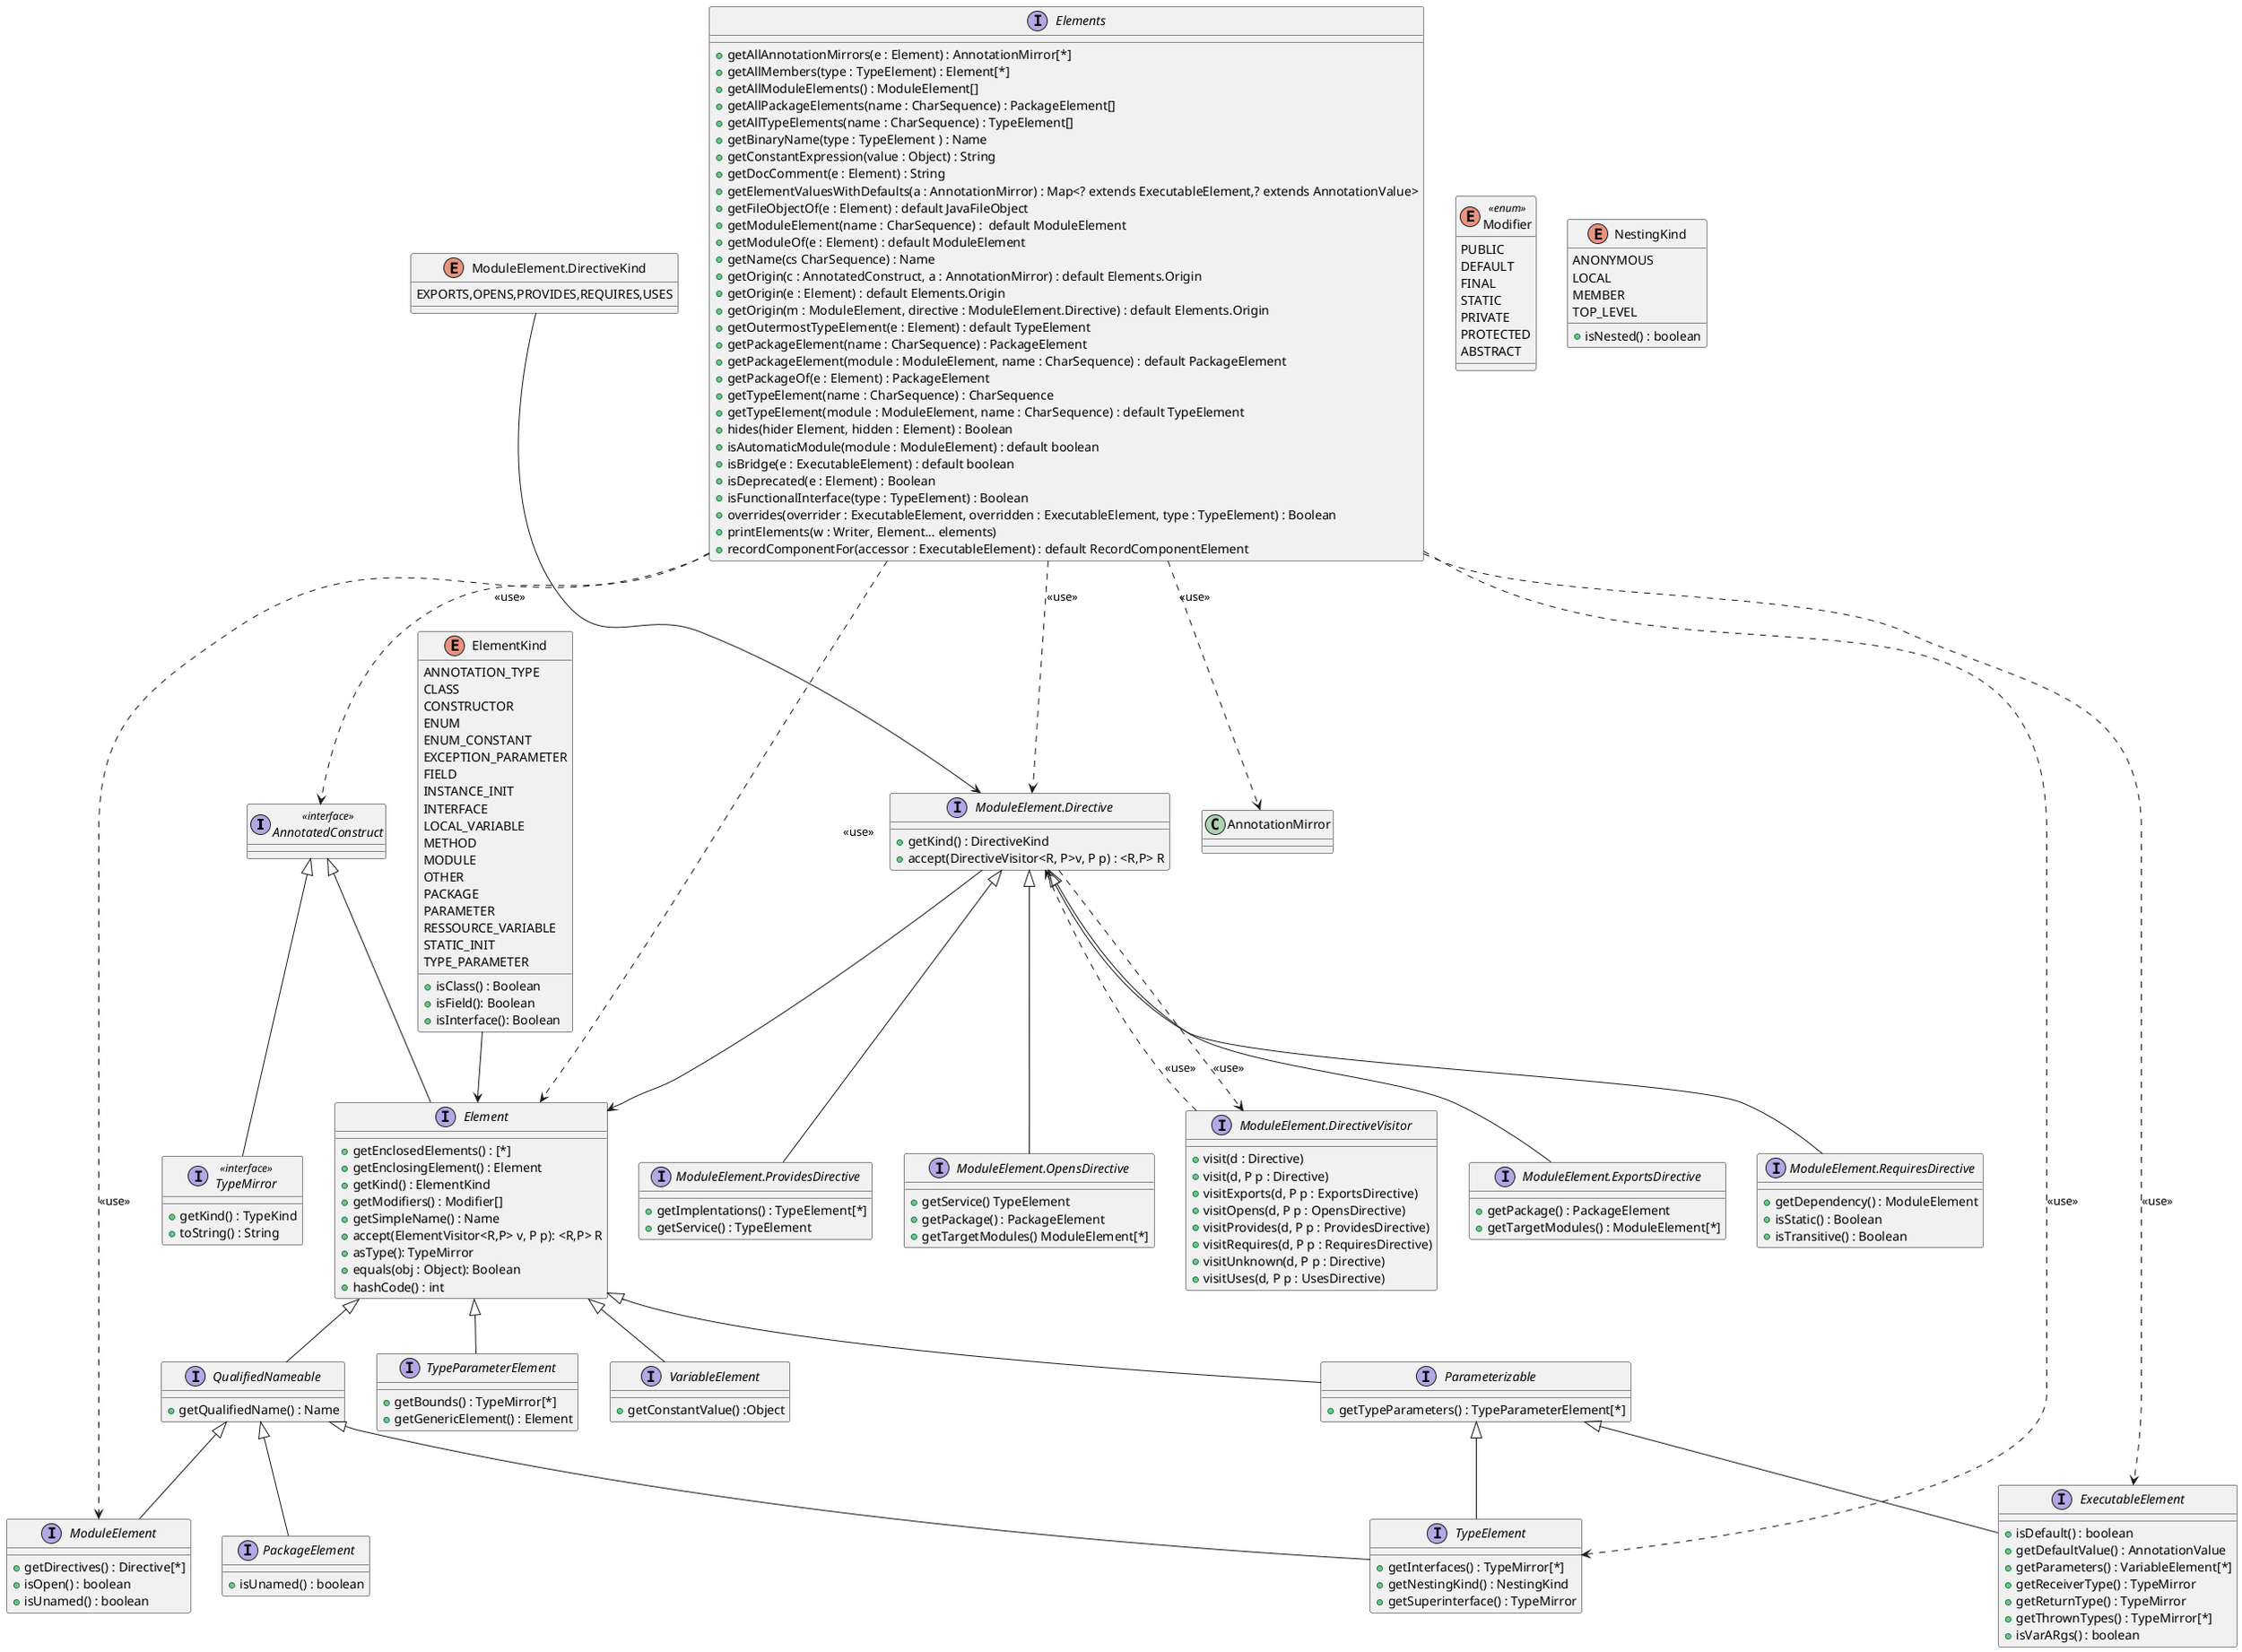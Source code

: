 @startuml
'https://plantuml.com/interface-diagram
interface AnnotatedConstruct <<interface>>
interface TypeMirror <<interface>> extends AnnotatedConstruct
{
+getKind() : TypeKind
+toString() : String
}
interface Element extends AnnotatedConstruct{
+ getEnclosedElements() : [*]
+ getEnclosingElement() : Element
+ getKind() : ElementKind
+ getModifiers() : Modifier[]
+ getSimpleName() : Name
+ accept(ElementVisitor<R,P> v, P p): <R,P> R
+ asType(): TypeMirror
+ equals(obj : Object): Boolean
+ hashCode() : int
}
ElementKind --> Element

enum ElementKind{
ANNOTATION_TYPE
CLASS
CONSTRUCTOR
ENUM
ENUM_CONSTANT
EXCEPTION_PARAMETER
FIELD
INSTANCE_INIT
INTERFACE
LOCAL_VARIABLE
METHOD
MODULE
OTHER
PACKAGE
PARAMETER
RESSOURCE_VARIABLE
STATIC_INIT
TYPE_PARAMETER
+ isClass() : Boolean
+ isField(): Boolean
+ isInterface(): Boolean
}
enum Modifier <<enum>> {
    PUBLIC
    DEFAULT
    FINAL
    STATIC
    PRIVATE
    PROTECTED
    ABSTRACT
}

interface  Parameterizable extends Element {
+ getTypeParameters() : TypeParameterElement[*]
}

interface QualifiedNameable extends Element{
+ getQualifiedName() : Name
}
interface VariableElement extends Element{
+ getConstantValue() :Object
}
interface TypeParameterElement extends Element{
+ getBounds() : TypeMirror[*]
+ getGenericElement() : Element
}
interface ExecutableElement extends Parameterizable{
+ isDefault() : boolean
+ getDefaultValue() : AnnotationValue
+ getParameters() : VariableElement[*]
+ getReceiverType() : TypeMirror
+ getReturnType() : TypeMirror
+ getThrownTypes() : TypeMirror[*]
+ isVarARgs() : boolean
}
interface TypeElement extends Parameterizable, QualifiedNameable{
+ getInterfaces() : TypeMirror[*]
+ getNestingKind() : NestingKind
+ getSuperinterface() : TypeMirror
}
enum NestingKind{
ANONYMOUS
LOCAL
MEMBER
TOP_LEVEL
+ isNested() : boolean
}

interface PackageElement extends QualifiedNameable{
+ isUnamed() : boolean
}
interface ModuleElement extends QualifiedNameable {
+ getDirectives() : Directive[*]
+ isOpen() : boolean
+ isUnamed() : boolean
}
interface "ModuleElement.Directive" as ModuleElementDirective {
+ getKind() : DirectiveKind
+ accept(DirectiveVisitor<R, P>v, P p) : <R,P> R
}
ModuleElementDirective --> Element

interface "ModuleElement.ExportsDirective" as ModuleElementExportsDirective extends ModuleElementDirective {
+ getPackage() : PackageElement
+ getTargetModules() : ModuleElement[*]
}

interface "ModuleElement.RequiresDirective" as ModuleElementRequiresDirective extends ModuleElementDirective {
+ getDependency() : ModuleElement
+ isStatic() : Boolean
+ isTransitive() : Boolean
}

interface "ModuleElement.ProvidesDirective" as ModuleElementProvidesDirective extends ModuleElementDirective {
+ getImplentations() : TypeElement[*]
+ getService() : TypeElement
}
interface "ModuleElement.UsesDirective" as ModuleElementUsesDirective{
+ getService() TypeElement
}

interface "ModuleElement.OpensDirective" as ModuleElementUsesDirective extends ModuleElementDirective{
+ getPackage() : PackageElement
+ getTargetModules() ModuleElement[*]
}
enum "ModuleElement.DirectiveKind" as ModuleElementDirectiveKind{
EXPORTS,OPENS,PROVIDES,REQUIRES,USES
}
ModuleElementDirectiveKind --> ModuleElementDirective


interface "ModuleElement.DirectiveVisitor" as ModuleElementDirectiveVisitor {
+ visit(d : Directive)
+ visit(d, P p : Directive)
+ visitExports(d, P p : ExportsDirective)
+ visitOpens(d, P p : OpensDirective)
+ visitProvides(d, P p : ProvidesDirective)
+ visitRequires(d, P p : RequiresDirective)
+ visitUnknown(d, P p : Directive)
+ visitUses(d, P p : UsesDirective)
}

ModuleElementDirective ..> ModuleElementDirectiveVisitor : <<use>>

ModuleElementDirectiveVisitor ..> ModuleElementDirective : <<use>>

interface Elements {
+ getAllAnnotationMirrors(e : Element) : AnnotationMirror[*]
+ getAllMembers(type : TypeElement) : Element[*]
+ getAllModuleElements() : ModuleElement[]
+ getAllPackageElements(name : CharSequence) : PackageElement[]
+ getAllTypeElements(name : CharSequence) : TypeElement[]
+ getBinaryName(type : TypeElement ) : Name
+ getConstantExpression(value : Object) : String
+ getDocComment(e : Element) : String
+ getElementValuesWithDefaults(a : AnnotationMirror) : Map<? extends ExecutableElement,? extends AnnotationValue>
+ getFileObjectOf(e : Element) : default JavaFileObject
+ getModuleElement(name : CharSequence) :  default ModuleElement
+ getModuleOf(e : Element) : default ModuleElement
+ getName(cs CharSequence) : Name
+ getOrigin(c : AnnotatedConstruct, a : AnnotationMirror) : default Elements.Origin
+ getOrigin(e : Element) : default Elements.Origin
+ getOrigin(m : ModuleElement, directive : ModuleElement.Directive) : default Elements.Origin
+ getOutermostTypeElement(e : Element) : default TypeElement
+ getPackageElement(name : CharSequence) : PackageElement
+ getPackageElement(module : ModuleElement, name : CharSequence) : default PackageElement
+ getPackageOf(e : Element) : PackageElement
+ getTypeElement(name : CharSequence) : CharSequence
+ getTypeElement(module : ModuleElement, name : CharSequence) : default TypeElement
+ hides(hider Element, hidden : Element) : Boolean
+ isAutomaticModule(module : ModuleElement) : default boolean
+ isBridge(e : ExecutableElement) : default boolean
+ isDeprecated(e : Element) : Boolean
+ isFunctionalInterface(type : TypeElement) : Boolean
+ overrides(overrider : ExecutableElement, overridden : ExecutableElement, type : TypeElement) : Boolean
+ printElements(w : Writer, Element... elements)
+ recordComponentFor(accessor : ExecutableElement) : default RecordComponentElement

}
Elements ..> Element : <<use>>
Elements ..> TypeElement : <<use>>
Elements ..> ExecutableElement : <<use>>
Elements ..> ModuleElement : <<use>>
Elements ..> ModuleElementDirective : <<use>>
Elements ..> AnnotatedConstruct : <<use>>
Elements ..> AnnotationMirror : <<use>>



@enduml
